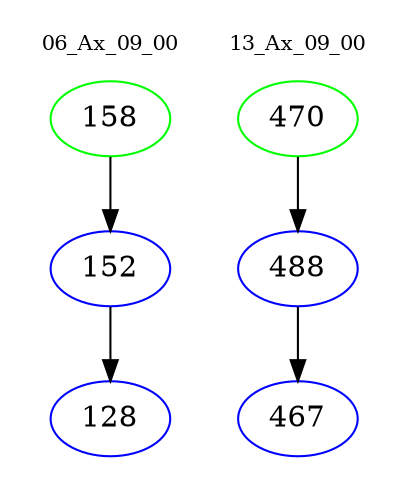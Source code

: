 digraph{
subgraph cluster_0 {
color = white
label = "06_Ax_09_00";
fontsize=10;
T0_158 [label="158", color="green"]
T0_158 -> T0_152 [color="black"]
T0_152 [label="152", color="blue"]
T0_152 -> T0_128 [color="black"]
T0_128 [label="128", color="blue"]
}
subgraph cluster_1 {
color = white
label = "13_Ax_09_00";
fontsize=10;
T1_470 [label="470", color="green"]
T1_470 -> T1_488 [color="black"]
T1_488 [label="488", color="blue"]
T1_488 -> T1_467 [color="black"]
T1_467 [label="467", color="blue"]
}
}
